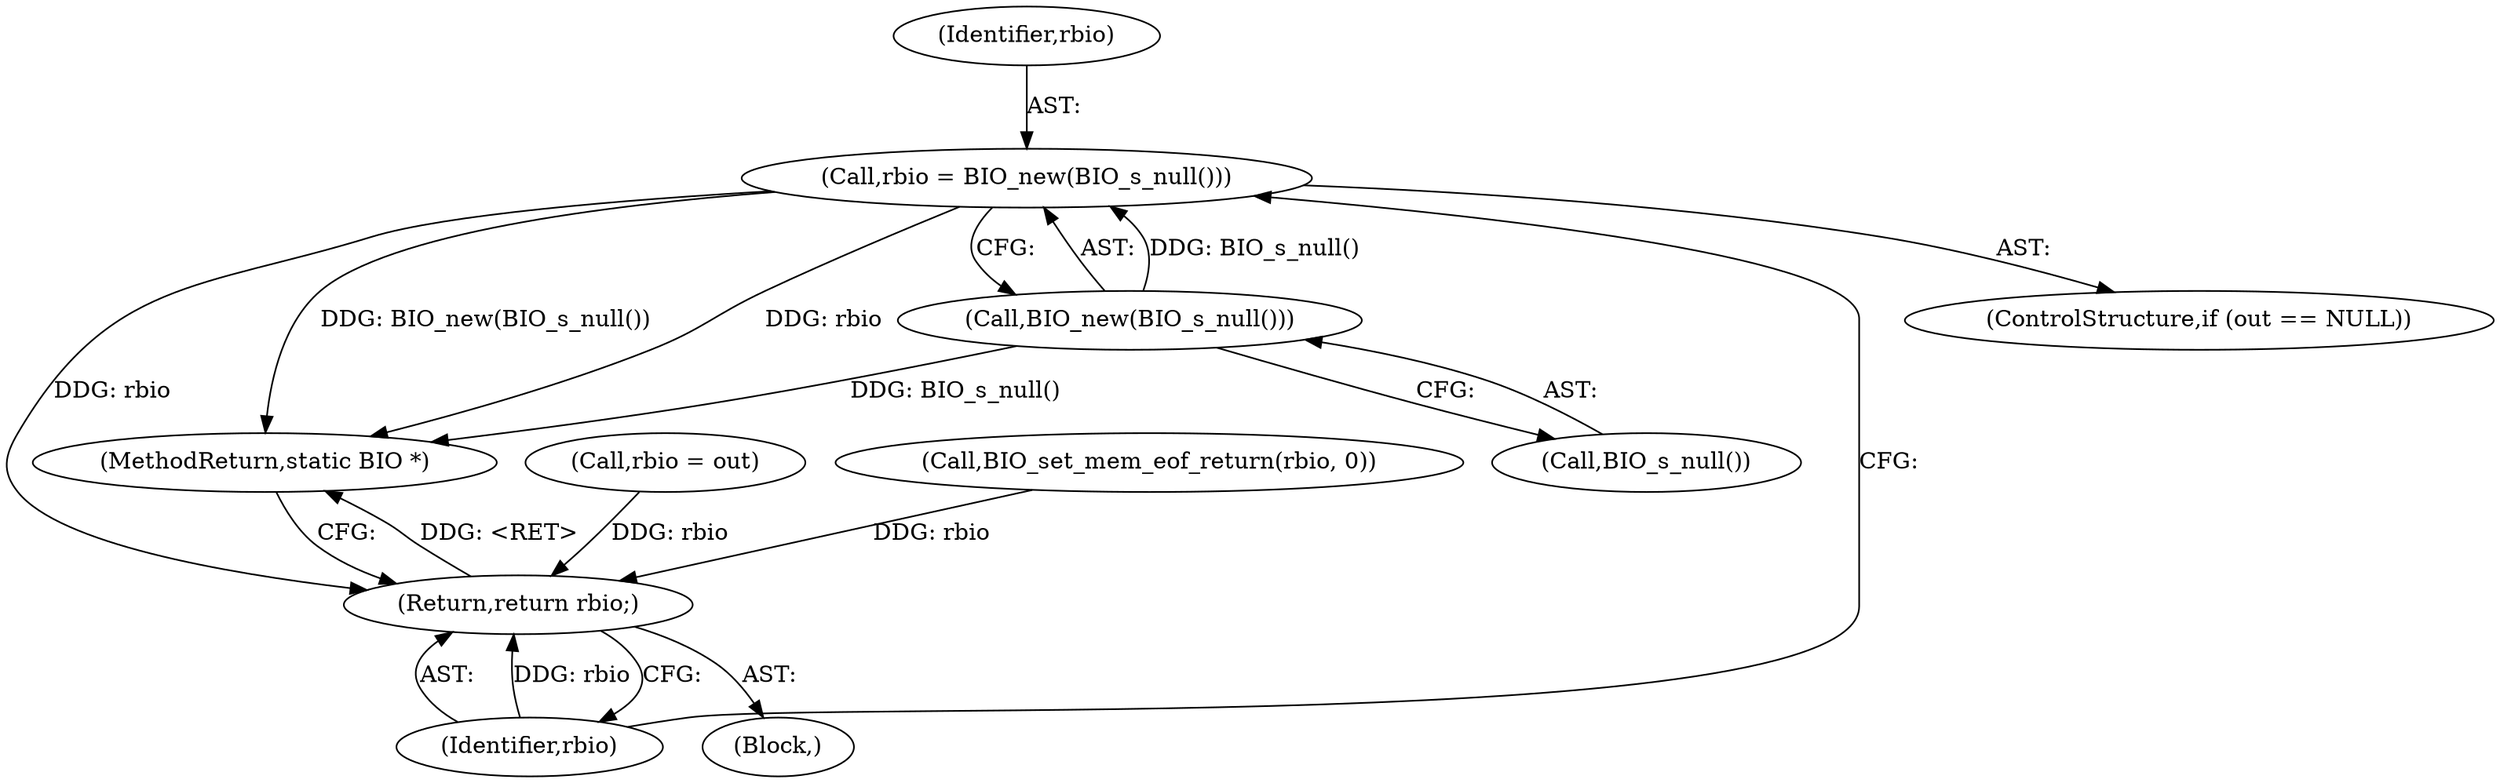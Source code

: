 digraph "0_openssl_cd30f03ac5bf2962f44bd02ae8d88245dff2f12c_0@pointer" {
"1000110" [label="(Call,rbio = BIO_new(BIO_s_null()))"];
"1000112" [label="(Call,BIO_new(BIO_s_null()))"];
"1000131" [label="(Return,return rbio;)"];
"1000133" [label="(MethodReturn,static BIO *)"];
"1000113" [label="(Call,BIO_s_null())"];
"1000104" [label="(Block,)"];
"1000128" [label="(Call,rbio = out)"];
"1000110" [label="(Call,rbio = BIO_new(BIO_s_null()))"];
"1000111" [label="(Identifier,rbio)"];
"1000132" [label="(Identifier,rbio)"];
"1000106" [label="(ControlStructure,if (out == NULL))"];
"1000124" [label="(Call,BIO_set_mem_eof_return(rbio, 0))"];
"1000112" [label="(Call,BIO_new(BIO_s_null()))"];
"1000131" [label="(Return,return rbio;)"];
"1000110" -> "1000106"  [label="AST: "];
"1000110" -> "1000112"  [label="CFG: "];
"1000111" -> "1000110"  [label="AST: "];
"1000112" -> "1000110"  [label="AST: "];
"1000132" -> "1000110"  [label="CFG: "];
"1000110" -> "1000133"  [label="DDG: BIO_new(BIO_s_null())"];
"1000110" -> "1000133"  [label="DDG: rbio"];
"1000112" -> "1000110"  [label="DDG: BIO_s_null()"];
"1000110" -> "1000131"  [label="DDG: rbio"];
"1000112" -> "1000113"  [label="CFG: "];
"1000113" -> "1000112"  [label="AST: "];
"1000112" -> "1000133"  [label="DDG: BIO_s_null()"];
"1000131" -> "1000104"  [label="AST: "];
"1000131" -> "1000132"  [label="CFG: "];
"1000132" -> "1000131"  [label="AST: "];
"1000133" -> "1000131"  [label="CFG: "];
"1000131" -> "1000133"  [label="DDG: <RET>"];
"1000132" -> "1000131"  [label="DDG: rbio"];
"1000124" -> "1000131"  [label="DDG: rbio"];
"1000128" -> "1000131"  [label="DDG: rbio"];
}
